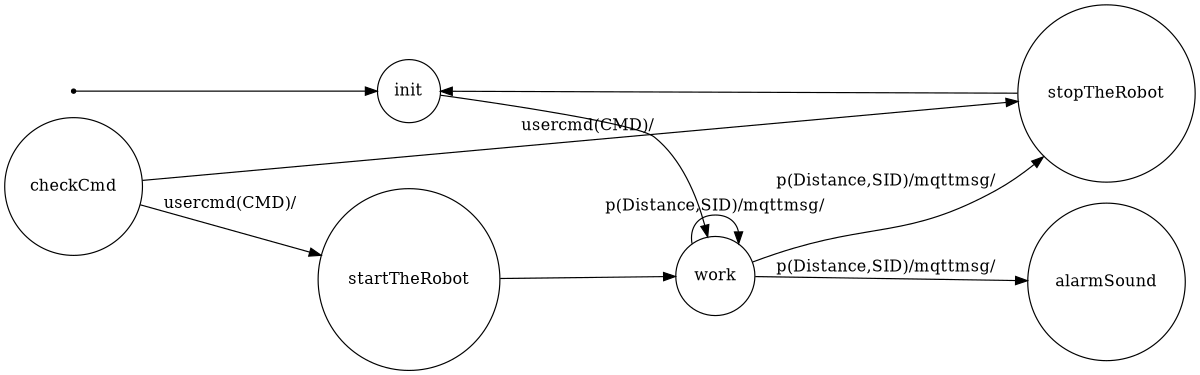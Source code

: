 /*
*
* A GraphViz DOT FSM description 
* Please use a GraphViz visualizer (like http://www.webgraphviz.com)
* 
* Generated by AM,NC,RM
*  
*/
 
digraph finite_state_machine {
  	rankdir=LR;
  	size="8,5"
  	node [shape = point]; iniziale;
  	node [shape = doublecircle]; 
  	node [shape = circle];
  	iniziale -> init [label = ""];
  	
  	
  	init -> work [ label = ""];
  	
  	work -> alarmSound [ label = "p(Distance,SID)/mqttmsg/"];
  	work -> stopTheRobot [ label = "p(Distance,SID)/mqttmsg/"];
  	work -> work [ label = "p(Distance,SID)/mqttmsg/"];
  	
  	checkCmd -> stopTheRobot [ label = "usercmd(CMD)/"];
  	checkCmd -> startTheRobot [ label = "usercmd(CMD)/"];
  	
  	startTheRobot -> work [ label = ""];
  	
  	stopTheRobot -> init [ label = ""];
}